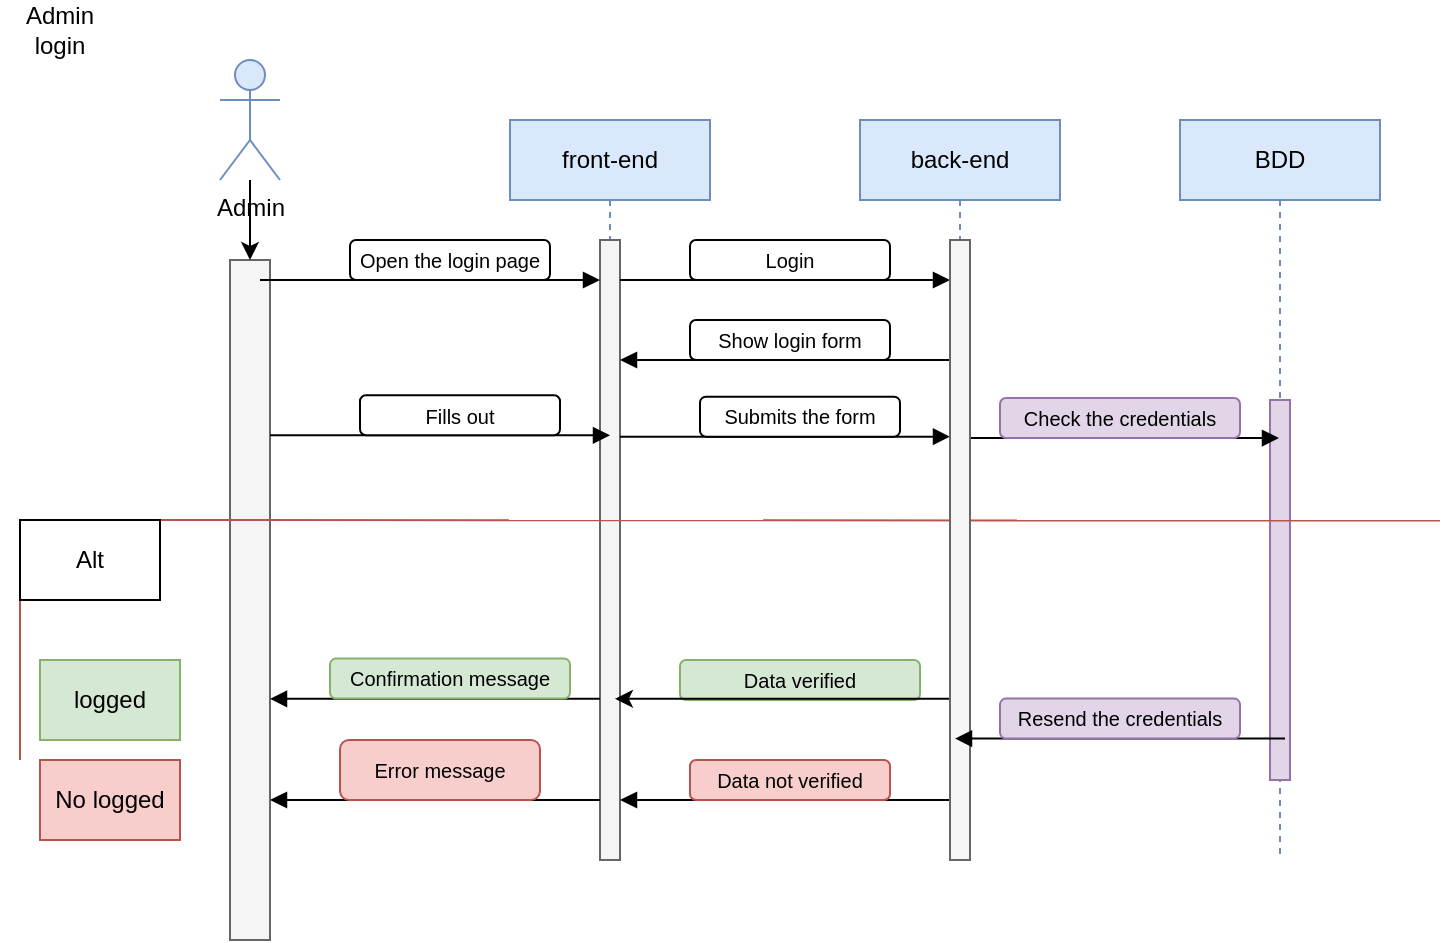 <mxfile version="24.6.1" type="device">
  <diagram name="Page-1" id="2YBvvXClWsGukQMizWep">
    <mxGraphModel dx="1430" dy="582" grid="1" gridSize="10" guides="1" tooltips="1" connect="1" arrows="1" fold="1" page="1" pageScale="1" pageWidth="850" pageHeight="1100" math="0" shadow="0">
      <root>
        <mxCell id="0" />
        <mxCell id="1" parent="0" />
        <mxCell id="aM9ryv3xv72pqoxQDRHE-5" value="front-end" style="shape=umlLifeline;perimeter=lifelinePerimeter;whiteSpace=wrap;html=1;container=0;dropTarget=0;collapsible=0;recursiveResize=0;outlineConnect=0;portConstraint=eastwest;newEdgeStyle={&quot;edgeStyle&quot;:&quot;elbowEdgeStyle&quot;,&quot;elbow&quot;:&quot;vertical&quot;,&quot;curved&quot;:0,&quot;rounded&quot;:0};fillColor=#dae8fc;strokeColor=#6c8ebf;" parent="1" vertex="1">
          <mxGeometry x="325" y="80" width="100" height="370" as="geometry" />
        </mxCell>
        <mxCell id="aM9ryv3xv72pqoxQDRHE-6" value="" style="html=1;points=[];perimeter=orthogonalPerimeter;outlineConnect=0;targetShapes=umlLifeline;portConstraint=eastwest;newEdgeStyle={&quot;edgeStyle&quot;:&quot;elbowEdgeStyle&quot;,&quot;elbow&quot;:&quot;vertical&quot;,&quot;curved&quot;:0,&quot;rounded&quot;:0};fillColor=#f5f5f5;strokeColor=#666666;fontColor=#333333;" parent="aM9ryv3xv72pqoxQDRHE-5" vertex="1">
          <mxGeometry x="45" y="60" width="10" height="310" as="geometry" />
        </mxCell>
        <mxCell id="aM9ryv3xv72pqoxQDRHE-7" value="" style="html=1;verticalAlign=bottom;endArrow=block;edgeStyle=elbowEdgeStyle;elbow=vertical;curved=0;rounded=0;" parent="1" target="8Apsek6QmqHP2yx4Wg9q-33" edge="1">
          <mxGeometry relative="1" as="geometry">
            <mxPoint x="380" y="160" as="sourcePoint" />
            <Array as="points">
              <mxPoint x="465" y="160" />
            </Array>
            <mxPoint x="550" y="160" as="targetPoint" />
          </mxGeometry>
        </mxCell>
        <mxCell id="aM9ryv3xv72pqoxQDRHE-9" value="" style="html=1;verticalAlign=bottom;endArrow=block;edgeStyle=elbowEdgeStyle;elbow=vertical;curved=0;rounded=0;" parent="1" edge="1">
          <mxGeometry relative="1" as="geometry">
            <mxPoint x="545" y="200.0" as="sourcePoint" />
            <Array as="points">
              <mxPoint x="470" y="200" />
            </Array>
            <mxPoint x="380" y="200" as="targetPoint" />
          </mxGeometry>
        </mxCell>
        <mxCell id="8Apsek6QmqHP2yx4Wg9q-1" value="Admin" style="shape=umlActor;verticalLabelPosition=bottom;verticalAlign=top;html=1;outlineConnect=0;fillColor=#dae8fc;strokeColor=#6c8ebf;" vertex="1" parent="1">
          <mxGeometry x="180" y="50" width="30" height="60" as="geometry" />
        </mxCell>
        <mxCell id="8Apsek6QmqHP2yx4Wg9q-2" value="" style="rounded=0;whiteSpace=wrap;html=1;fillColor=#f5f5f5;strokeColor=#666666;fontColor=#333333;" vertex="1" parent="1">
          <mxGeometry x="185" y="150" width="20" height="340" as="geometry" />
        </mxCell>
        <mxCell id="8Apsek6QmqHP2yx4Wg9q-3" value="" style="endArrow=classic;html=1;rounded=0;entryX=0.5;entryY=0;entryDx=0;entryDy=0;" edge="1" parent="1" source="8Apsek6QmqHP2yx4Wg9q-1" target="8Apsek6QmqHP2yx4Wg9q-2">
          <mxGeometry width="50" height="50" relative="1" as="geometry">
            <mxPoint x="105" y="220" as="sourcePoint" />
            <mxPoint x="155" y="170" as="targetPoint" />
          </mxGeometry>
        </mxCell>
        <mxCell id="8Apsek6QmqHP2yx4Wg9q-4" value="Admin login" style="text;html=1;align=center;verticalAlign=middle;whiteSpace=wrap;rounded=0;" vertex="1" parent="1">
          <mxGeometry x="70" y="20" width="60" height="30" as="geometry" />
        </mxCell>
        <mxCell id="8Apsek6QmqHP2yx4Wg9q-6" value="BDD" style="shape=umlLifeline;perimeter=lifelinePerimeter;whiteSpace=wrap;html=1;container=0;dropTarget=0;collapsible=0;recursiveResize=0;outlineConnect=0;portConstraint=eastwest;newEdgeStyle={&quot;edgeStyle&quot;:&quot;elbowEdgeStyle&quot;,&quot;elbow&quot;:&quot;vertical&quot;,&quot;curved&quot;:0,&quot;rounded&quot;:0};fillColor=#dae8fc;strokeColor=#6c8ebf;" vertex="1" parent="1">
          <mxGeometry x="660" y="80" width="100" height="370" as="geometry" />
        </mxCell>
        <mxCell id="8Apsek6QmqHP2yx4Wg9q-7" value="" style="html=1;points=[];perimeter=orthogonalPerimeter;outlineConnect=0;targetShapes=umlLifeline;portConstraint=eastwest;newEdgeStyle={&quot;edgeStyle&quot;:&quot;elbowEdgeStyle&quot;,&quot;elbow&quot;:&quot;vertical&quot;,&quot;curved&quot;:0,&quot;rounded&quot;:0};fillColor=#e1d5e7;strokeColor=#9673a6;" vertex="1" parent="8Apsek6QmqHP2yx4Wg9q-6">
          <mxGeometry x="45" y="140" width="10" height="190" as="geometry" />
        </mxCell>
        <mxCell id="8Apsek6QmqHP2yx4Wg9q-8" value="&lt;font style=&quot;font-size: 10px;&quot;&gt;Login&lt;/font&gt;" style="rounded=1;whiteSpace=wrap;html=1;" vertex="1" parent="1">
          <mxGeometry x="415" y="140" width="100" height="20" as="geometry" />
        </mxCell>
        <mxCell id="8Apsek6QmqHP2yx4Wg9q-9" value="&lt;font style=&quot;font-size: 10px;&quot;&gt;Show login form&lt;/font&gt;" style="rounded=1;whiteSpace=wrap;html=1;" vertex="1" parent="1">
          <mxGeometry x="415" y="180" width="100" height="20" as="geometry" />
        </mxCell>
        <mxCell id="8Apsek6QmqHP2yx4Wg9q-10" value="" style="html=1;verticalAlign=bottom;endArrow=block;edgeStyle=elbowEdgeStyle;elbow=vertical;curved=0;rounded=0;" edge="1" parent="1" target="8Apsek6QmqHP2yx4Wg9q-33">
          <mxGeometry relative="1" as="geometry">
            <mxPoint x="380" y="238.33" as="sourcePoint" />
            <Array as="points">
              <mxPoint x="465" y="238.33" />
            </Array>
            <mxPoint x="550" y="238.33" as="targetPoint" />
          </mxGeometry>
        </mxCell>
        <mxCell id="8Apsek6QmqHP2yx4Wg9q-11" value="&lt;font style=&quot;font-size: 10px;&quot;&gt;Submits the form&lt;/font&gt;" style="rounded=1;whiteSpace=wrap;html=1;" vertex="1" parent="1">
          <mxGeometry x="420" y="218.33" width="100" height="20" as="geometry" />
        </mxCell>
        <mxCell id="8Apsek6QmqHP2yx4Wg9q-12" value="" style="html=1;verticalAlign=bottom;endArrow=block;edgeStyle=elbowEdgeStyle;elbow=vertical;curved=0;rounded=0;" edge="1" parent="1" source="8Apsek6QmqHP2yx4Wg9q-33">
          <mxGeometry relative="1" as="geometry">
            <mxPoint x="540" y="239.02" as="sourcePoint" />
            <Array as="points">
              <mxPoint x="620" y="239.02" />
            </Array>
            <mxPoint x="709.5" y="239.02" as="targetPoint" />
          </mxGeometry>
        </mxCell>
        <mxCell id="8Apsek6QmqHP2yx4Wg9q-13" value="&lt;font style=&quot;font-size: 10px;&quot;&gt;Check the credentials&lt;/font&gt;" style="rounded=1;whiteSpace=wrap;html=1;fillColor=#e1d5e7;strokeColor=#9673a6;" vertex="1" parent="1">
          <mxGeometry x="570" y="219.02" width="120" height="20" as="geometry" />
        </mxCell>
        <mxCell id="8Apsek6QmqHP2yx4Wg9q-17" value="" style="endArrow=none;html=1;rounded=0;fillColor=#f8cecc;strokeColor=#b85450;" edge="1" parent="1">
          <mxGeometry width="50" height="50" relative="1" as="geometry">
            <mxPoint x="80" y="280" as="sourcePoint" />
            <mxPoint x="790" y="280.29" as="targetPoint" />
          </mxGeometry>
        </mxCell>
        <mxCell id="8Apsek6QmqHP2yx4Wg9q-18" value="" style="endArrow=none;html=1;rounded=0;fillColor=#f8cecc;strokeColor=#b85450;" edge="1" parent="1">
          <mxGeometry width="50" height="50" relative="1" as="geometry">
            <mxPoint x="80" y="400" as="sourcePoint" />
            <mxPoint x="80" y="280" as="targetPoint" />
            <Array as="points">
              <mxPoint x="80" y="340" />
            </Array>
          </mxGeometry>
        </mxCell>
        <mxCell id="8Apsek6QmqHP2yx4Wg9q-19" value="logged" style="rounded=0;whiteSpace=wrap;html=1;fillColor=#d5e8d4;strokeColor=#82b366;" vertex="1" parent="1">
          <mxGeometry x="90" y="350" width="70" height="40" as="geometry" />
        </mxCell>
        <mxCell id="8Apsek6QmqHP2yx4Wg9q-20" value="&lt;font style=&quot;font-size: 10px;&quot;&gt;Data verified&lt;/font&gt;" style="rounded=1;whiteSpace=wrap;html=1;fillColor=#d5e8d4;strokeColor=#82b366;" vertex="1" parent="1">
          <mxGeometry x="410" y="350" width="120" height="20" as="geometry" />
        </mxCell>
        <mxCell id="8Apsek6QmqHP2yx4Wg9q-21" value="" style="endArrow=classic;html=1;rounded=0;" edge="1" parent="1">
          <mxGeometry width="50" height="50" relative="1" as="geometry">
            <mxPoint x="555" y="369.43" as="sourcePoint" />
            <mxPoint x="377.469" y="369.43" as="targetPoint" />
          </mxGeometry>
        </mxCell>
        <mxCell id="8Apsek6QmqHP2yx4Wg9q-22" value="" style="html=1;verticalAlign=bottom;endArrow=block;edgeStyle=elbowEdgeStyle;elbow=vertical;curved=0;rounded=0;" edge="1" parent="1">
          <mxGeometry relative="1" as="geometry">
            <mxPoint x="370" y="369.43" as="sourcePoint" />
            <Array as="points">
              <mxPoint x="295" y="369.43" />
            </Array>
            <mxPoint x="205" y="369.43" as="targetPoint" />
          </mxGeometry>
        </mxCell>
        <mxCell id="8Apsek6QmqHP2yx4Wg9q-23" value="&lt;font style=&quot;font-size: 10px;&quot;&gt;Confirmation message&lt;/font&gt;" style="rounded=1;whiteSpace=wrap;html=1;fillColor=#d5e8d4;strokeColor=#82b366;" vertex="1" parent="1">
          <mxGeometry x="235" y="349.31" width="120" height="20" as="geometry" />
        </mxCell>
        <mxCell id="8Apsek6QmqHP2yx4Wg9q-24" value="" style="html=1;verticalAlign=bottom;endArrow=block;edgeStyle=elbowEdgeStyle;elbow=vertical;curved=0;rounded=0;" edge="1" parent="1">
          <mxGeometry relative="1" as="geometry">
            <mxPoint x="555" y="420.0" as="sourcePoint" />
            <Array as="points">
              <mxPoint x="470" y="420" />
            </Array>
            <mxPoint x="380" y="420" as="targetPoint" />
          </mxGeometry>
        </mxCell>
        <mxCell id="8Apsek6QmqHP2yx4Wg9q-25" value="&lt;font style=&quot;font-size: 10px;&quot;&gt;Data not verified&lt;/font&gt;" style="rounded=1;whiteSpace=wrap;html=1;fillColor=#f8cecc;strokeColor=#b85450;" vertex="1" parent="1">
          <mxGeometry x="415" y="400" width="100" height="20" as="geometry" />
        </mxCell>
        <mxCell id="8Apsek6QmqHP2yx4Wg9q-26" value="No logged" style="rounded=0;whiteSpace=wrap;html=1;fillColor=#f8cecc;strokeColor=#b85450;" vertex="1" parent="1">
          <mxGeometry x="90" y="400" width="70" height="40" as="geometry" />
        </mxCell>
        <mxCell id="8Apsek6QmqHP2yx4Wg9q-27" value="" style="html=1;verticalAlign=bottom;endArrow=block;edgeStyle=elbowEdgeStyle;elbow=vertical;curved=0;rounded=0;" edge="1" parent="1">
          <mxGeometry relative="1" as="geometry">
            <mxPoint x="370" y="420" as="sourcePoint" />
            <Array as="points">
              <mxPoint x="295" y="420" />
            </Array>
            <mxPoint x="205" y="420" as="targetPoint" />
          </mxGeometry>
        </mxCell>
        <mxCell id="8Apsek6QmqHP2yx4Wg9q-28" value="&lt;font style=&quot;font-size: 10px;&quot;&gt;Error message&lt;/font&gt;" style="rounded=1;whiteSpace=wrap;html=1;fillColor=#f8cecc;strokeColor=#b85450;" vertex="1" parent="1">
          <mxGeometry x="240" y="390" width="100" height="30" as="geometry" />
        </mxCell>
        <mxCell id="8Apsek6QmqHP2yx4Wg9q-32" value="back-end" style="shape=umlLifeline;perimeter=lifelinePerimeter;whiteSpace=wrap;html=1;container=0;dropTarget=0;collapsible=0;recursiveResize=0;outlineConnect=0;portConstraint=eastwest;newEdgeStyle={&quot;edgeStyle&quot;:&quot;elbowEdgeStyle&quot;,&quot;elbow&quot;:&quot;vertical&quot;,&quot;curved&quot;:0,&quot;rounded&quot;:0};fillColor=#dae8fc;strokeColor=#6c8ebf;" vertex="1" parent="1">
          <mxGeometry x="500" y="80" width="100" height="370" as="geometry" />
        </mxCell>
        <mxCell id="8Apsek6QmqHP2yx4Wg9q-33" value="" style="html=1;points=[];perimeter=orthogonalPerimeter;outlineConnect=0;targetShapes=umlLifeline;portConstraint=eastwest;newEdgeStyle={&quot;edgeStyle&quot;:&quot;elbowEdgeStyle&quot;,&quot;elbow&quot;:&quot;vertical&quot;,&quot;curved&quot;:0,&quot;rounded&quot;:0};fillColor=#f5f5f5;strokeColor=#666666;fontColor=#333333;" vertex="1" parent="8Apsek6QmqHP2yx4Wg9q-32">
          <mxGeometry x="45" y="60" width="10" height="310" as="geometry" />
        </mxCell>
        <mxCell id="8Apsek6QmqHP2yx4Wg9q-35" value="" style="html=1;verticalAlign=bottom;endArrow=block;edgeStyle=elbowEdgeStyle;elbow=vertical;curved=0;rounded=0;" edge="1" parent="1">
          <mxGeometry relative="1" as="geometry">
            <mxPoint x="200" y="160" as="sourcePoint" />
            <Array as="points">
              <mxPoint x="285" y="160" />
            </Array>
            <mxPoint x="370" y="160" as="targetPoint" />
          </mxGeometry>
        </mxCell>
        <mxCell id="8Apsek6QmqHP2yx4Wg9q-36" value="&lt;font style=&quot;font-size: 10px;&quot;&gt;Open the login page&lt;/font&gt;" style="rounded=1;whiteSpace=wrap;html=1;" vertex="1" parent="1">
          <mxGeometry x="245" y="140" width="100" height="20" as="geometry" />
        </mxCell>
        <mxCell id="8Apsek6QmqHP2yx4Wg9q-37" value="" style="html=1;verticalAlign=bottom;endArrow=block;edgeStyle=elbowEdgeStyle;elbow=vertical;curved=0;rounded=0;" edge="1" parent="1">
          <mxGeometry relative="1" as="geometry">
            <mxPoint x="205" y="237.64" as="sourcePoint" />
            <Array as="points">
              <mxPoint x="290" y="237.64" />
            </Array>
            <mxPoint x="375" y="237.64" as="targetPoint" />
          </mxGeometry>
        </mxCell>
        <mxCell id="8Apsek6QmqHP2yx4Wg9q-38" value="&lt;font style=&quot;font-size: 10px;&quot;&gt;Fills out&lt;/font&gt;" style="rounded=1;whiteSpace=wrap;html=1;" vertex="1" parent="1">
          <mxGeometry x="250" y="217.64" width="100" height="20" as="geometry" />
        </mxCell>
        <mxCell id="8Apsek6QmqHP2yx4Wg9q-41" value="" style="html=1;verticalAlign=bottom;endArrow=block;edgeStyle=elbowEdgeStyle;elbow=vertical;curved=0;rounded=0;" edge="1" parent="1">
          <mxGeometry relative="1" as="geometry">
            <mxPoint x="712.5" y="389.31" as="sourcePoint" />
            <Array as="points">
              <mxPoint x="637.5" y="389.31" />
            </Array>
            <mxPoint x="547.5" y="389.31" as="targetPoint" />
          </mxGeometry>
        </mxCell>
        <mxCell id="8Apsek6QmqHP2yx4Wg9q-42" value="&lt;font style=&quot;font-size: 10px;&quot;&gt;Resend the credentials&lt;/font&gt;" style="rounded=1;whiteSpace=wrap;html=1;fillColor=#e1d5e7;strokeColor=#9673a6;" vertex="1" parent="1">
          <mxGeometry x="570" y="369.31" width="120" height="20" as="geometry" />
        </mxCell>
        <mxCell id="8Apsek6QmqHP2yx4Wg9q-43" value="Alt" style="rounded=0;whiteSpace=wrap;html=1;" vertex="1" parent="1">
          <mxGeometry x="80" y="280" width="70" height="40" as="geometry" />
        </mxCell>
      </root>
    </mxGraphModel>
  </diagram>
</mxfile>
